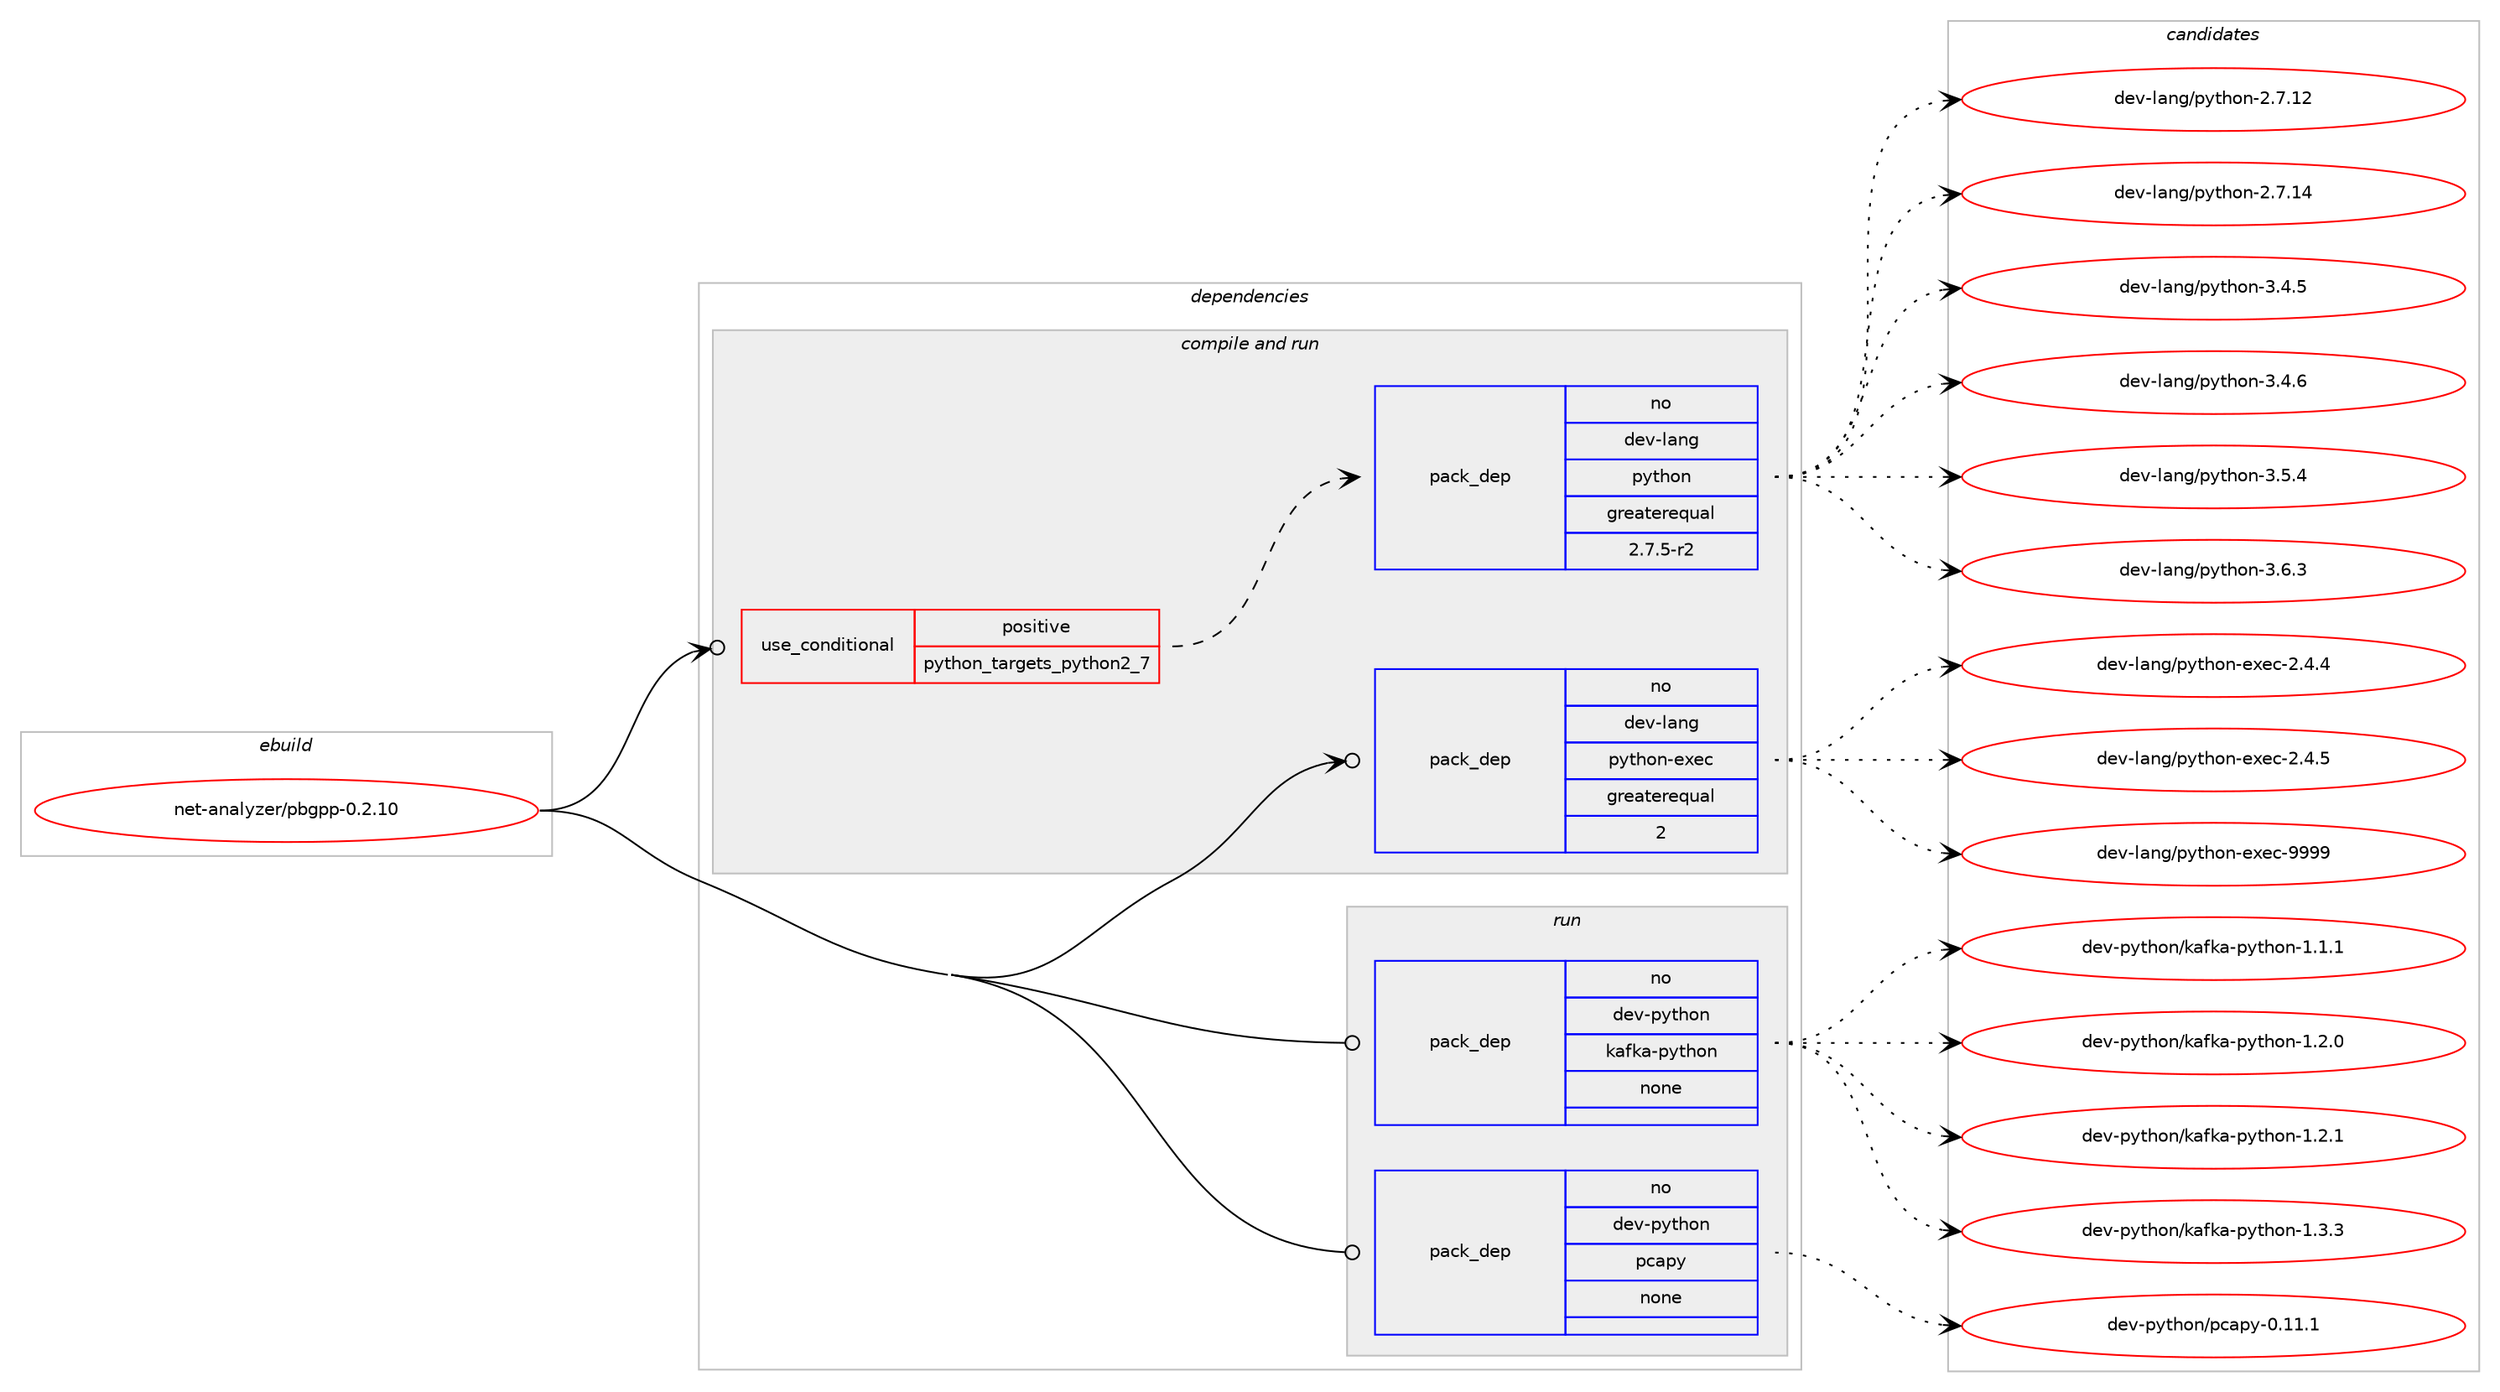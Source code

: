 digraph prolog {

# *************
# Graph options
# *************

newrank=true;
concentrate=true;
compound=true;
graph [rankdir=LR,fontname=Helvetica,fontsize=10,ranksep=1.5];#, ranksep=2.5, nodesep=0.2];
edge  [arrowhead=vee];
node  [fontname=Helvetica,fontsize=10];

# **********
# The ebuild
# **********

subgraph cluster_leftcol {
color=gray;
rank=same;
label=<<i>ebuild</i>>;
id [label="net-analyzer/pbgpp-0.2.10", color=red, width=4, href="../net-analyzer/pbgpp-0.2.10.svg"];
}

# ****************
# The dependencies
# ****************

subgraph cluster_midcol {
color=gray;
label=<<i>dependencies</i>>;
subgraph cluster_compile {
fillcolor="#eeeeee";
style=filled;
label=<<i>compile</i>>;
}
subgraph cluster_compileandrun {
fillcolor="#eeeeee";
style=filled;
label=<<i>compile and run</i>>;
subgraph cond99286 {
dependency402693 [label=<<TABLE BORDER="0" CELLBORDER="1" CELLSPACING="0" CELLPADDING="4"><TR><TD ROWSPAN="3" CELLPADDING="10">use_conditional</TD></TR><TR><TD>positive</TD></TR><TR><TD>python_targets_python2_7</TD></TR></TABLE>>, shape=none, color=red];
subgraph pack296815 {
dependency402694 [label=<<TABLE BORDER="0" CELLBORDER="1" CELLSPACING="0" CELLPADDING="4" WIDTH="220"><TR><TD ROWSPAN="6" CELLPADDING="30">pack_dep</TD></TR><TR><TD WIDTH="110">no</TD></TR><TR><TD>dev-lang</TD></TR><TR><TD>python</TD></TR><TR><TD>greaterequal</TD></TR><TR><TD>2.7.5-r2</TD></TR></TABLE>>, shape=none, color=blue];
}
dependency402693:e -> dependency402694:w [weight=20,style="dashed",arrowhead="vee"];
}
id:e -> dependency402693:w [weight=20,style="solid",arrowhead="odotvee"];
subgraph pack296816 {
dependency402695 [label=<<TABLE BORDER="0" CELLBORDER="1" CELLSPACING="0" CELLPADDING="4" WIDTH="220"><TR><TD ROWSPAN="6" CELLPADDING="30">pack_dep</TD></TR><TR><TD WIDTH="110">no</TD></TR><TR><TD>dev-lang</TD></TR><TR><TD>python-exec</TD></TR><TR><TD>greaterequal</TD></TR><TR><TD>2</TD></TR></TABLE>>, shape=none, color=blue];
}
id:e -> dependency402695:w [weight=20,style="solid",arrowhead="odotvee"];
}
subgraph cluster_run {
fillcolor="#eeeeee";
style=filled;
label=<<i>run</i>>;
subgraph pack296817 {
dependency402696 [label=<<TABLE BORDER="0" CELLBORDER="1" CELLSPACING="0" CELLPADDING="4" WIDTH="220"><TR><TD ROWSPAN="6" CELLPADDING="30">pack_dep</TD></TR><TR><TD WIDTH="110">no</TD></TR><TR><TD>dev-python</TD></TR><TR><TD>kafka-python</TD></TR><TR><TD>none</TD></TR><TR><TD></TD></TR></TABLE>>, shape=none, color=blue];
}
id:e -> dependency402696:w [weight=20,style="solid",arrowhead="odot"];
subgraph pack296818 {
dependency402697 [label=<<TABLE BORDER="0" CELLBORDER="1" CELLSPACING="0" CELLPADDING="4" WIDTH="220"><TR><TD ROWSPAN="6" CELLPADDING="30">pack_dep</TD></TR><TR><TD WIDTH="110">no</TD></TR><TR><TD>dev-python</TD></TR><TR><TD>pcapy</TD></TR><TR><TD>none</TD></TR><TR><TD></TD></TR></TABLE>>, shape=none, color=blue];
}
id:e -> dependency402697:w [weight=20,style="solid",arrowhead="odot"];
}
}

# **************
# The candidates
# **************

subgraph cluster_choices {
rank=same;
color=gray;
label=<<i>candidates</i>>;

subgraph choice296815 {
color=black;
nodesep=1;
choice10010111845108971101034711212111610411111045504655464950 [label="dev-lang/python-2.7.12", color=red, width=4,href="../dev-lang/python-2.7.12.svg"];
choice10010111845108971101034711212111610411111045504655464952 [label="dev-lang/python-2.7.14", color=red, width=4,href="../dev-lang/python-2.7.14.svg"];
choice100101118451089711010347112121116104111110455146524653 [label="dev-lang/python-3.4.5", color=red, width=4,href="../dev-lang/python-3.4.5.svg"];
choice100101118451089711010347112121116104111110455146524654 [label="dev-lang/python-3.4.6", color=red, width=4,href="../dev-lang/python-3.4.6.svg"];
choice100101118451089711010347112121116104111110455146534652 [label="dev-lang/python-3.5.4", color=red, width=4,href="../dev-lang/python-3.5.4.svg"];
choice100101118451089711010347112121116104111110455146544651 [label="dev-lang/python-3.6.3", color=red, width=4,href="../dev-lang/python-3.6.3.svg"];
dependency402694:e -> choice10010111845108971101034711212111610411111045504655464950:w [style=dotted,weight="100"];
dependency402694:e -> choice10010111845108971101034711212111610411111045504655464952:w [style=dotted,weight="100"];
dependency402694:e -> choice100101118451089711010347112121116104111110455146524653:w [style=dotted,weight="100"];
dependency402694:e -> choice100101118451089711010347112121116104111110455146524654:w [style=dotted,weight="100"];
dependency402694:e -> choice100101118451089711010347112121116104111110455146534652:w [style=dotted,weight="100"];
dependency402694:e -> choice100101118451089711010347112121116104111110455146544651:w [style=dotted,weight="100"];
}
subgraph choice296816 {
color=black;
nodesep=1;
choice1001011184510897110103471121211161041111104510112010199455046524652 [label="dev-lang/python-exec-2.4.4", color=red, width=4,href="../dev-lang/python-exec-2.4.4.svg"];
choice1001011184510897110103471121211161041111104510112010199455046524653 [label="dev-lang/python-exec-2.4.5", color=red, width=4,href="../dev-lang/python-exec-2.4.5.svg"];
choice10010111845108971101034711212111610411111045101120101994557575757 [label="dev-lang/python-exec-9999", color=red, width=4,href="../dev-lang/python-exec-9999.svg"];
dependency402695:e -> choice1001011184510897110103471121211161041111104510112010199455046524652:w [style=dotted,weight="100"];
dependency402695:e -> choice1001011184510897110103471121211161041111104510112010199455046524653:w [style=dotted,weight="100"];
dependency402695:e -> choice10010111845108971101034711212111610411111045101120101994557575757:w [style=dotted,weight="100"];
}
subgraph choice296817 {
color=black;
nodesep=1;
choice1001011184511212111610411111047107971021079745112121116104111110454946494649 [label="dev-python/kafka-python-1.1.1", color=red, width=4,href="../dev-python/kafka-python-1.1.1.svg"];
choice1001011184511212111610411111047107971021079745112121116104111110454946504648 [label="dev-python/kafka-python-1.2.0", color=red, width=4,href="../dev-python/kafka-python-1.2.0.svg"];
choice1001011184511212111610411111047107971021079745112121116104111110454946504649 [label="dev-python/kafka-python-1.2.1", color=red, width=4,href="../dev-python/kafka-python-1.2.1.svg"];
choice1001011184511212111610411111047107971021079745112121116104111110454946514651 [label="dev-python/kafka-python-1.3.3", color=red, width=4,href="../dev-python/kafka-python-1.3.3.svg"];
dependency402696:e -> choice1001011184511212111610411111047107971021079745112121116104111110454946494649:w [style=dotted,weight="100"];
dependency402696:e -> choice1001011184511212111610411111047107971021079745112121116104111110454946504648:w [style=dotted,weight="100"];
dependency402696:e -> choice1001011184511212111610411111047107971021079745112121116104111110454946504649:w [style=dotted,weight="100"];
dependency402696:e -> choice1001011184511212111610411111047107971021079745112121116104111110454946514651:w [style=dotted,weight="100"];
}
subgraph choice296818 {
color=black;
nodesep=1;
choice1001011184511212111610411111047112999711212145484649494649 [label="dev-python/pcapy-0.11.1", color=red, width=4,href="../dev-python/pcapy-0.11.1.svg"];
dependency402697:e -> choice1001011184511212111610411111047112999711212145484649494649:w [style=dotted,weight="100"];
}
}

}
